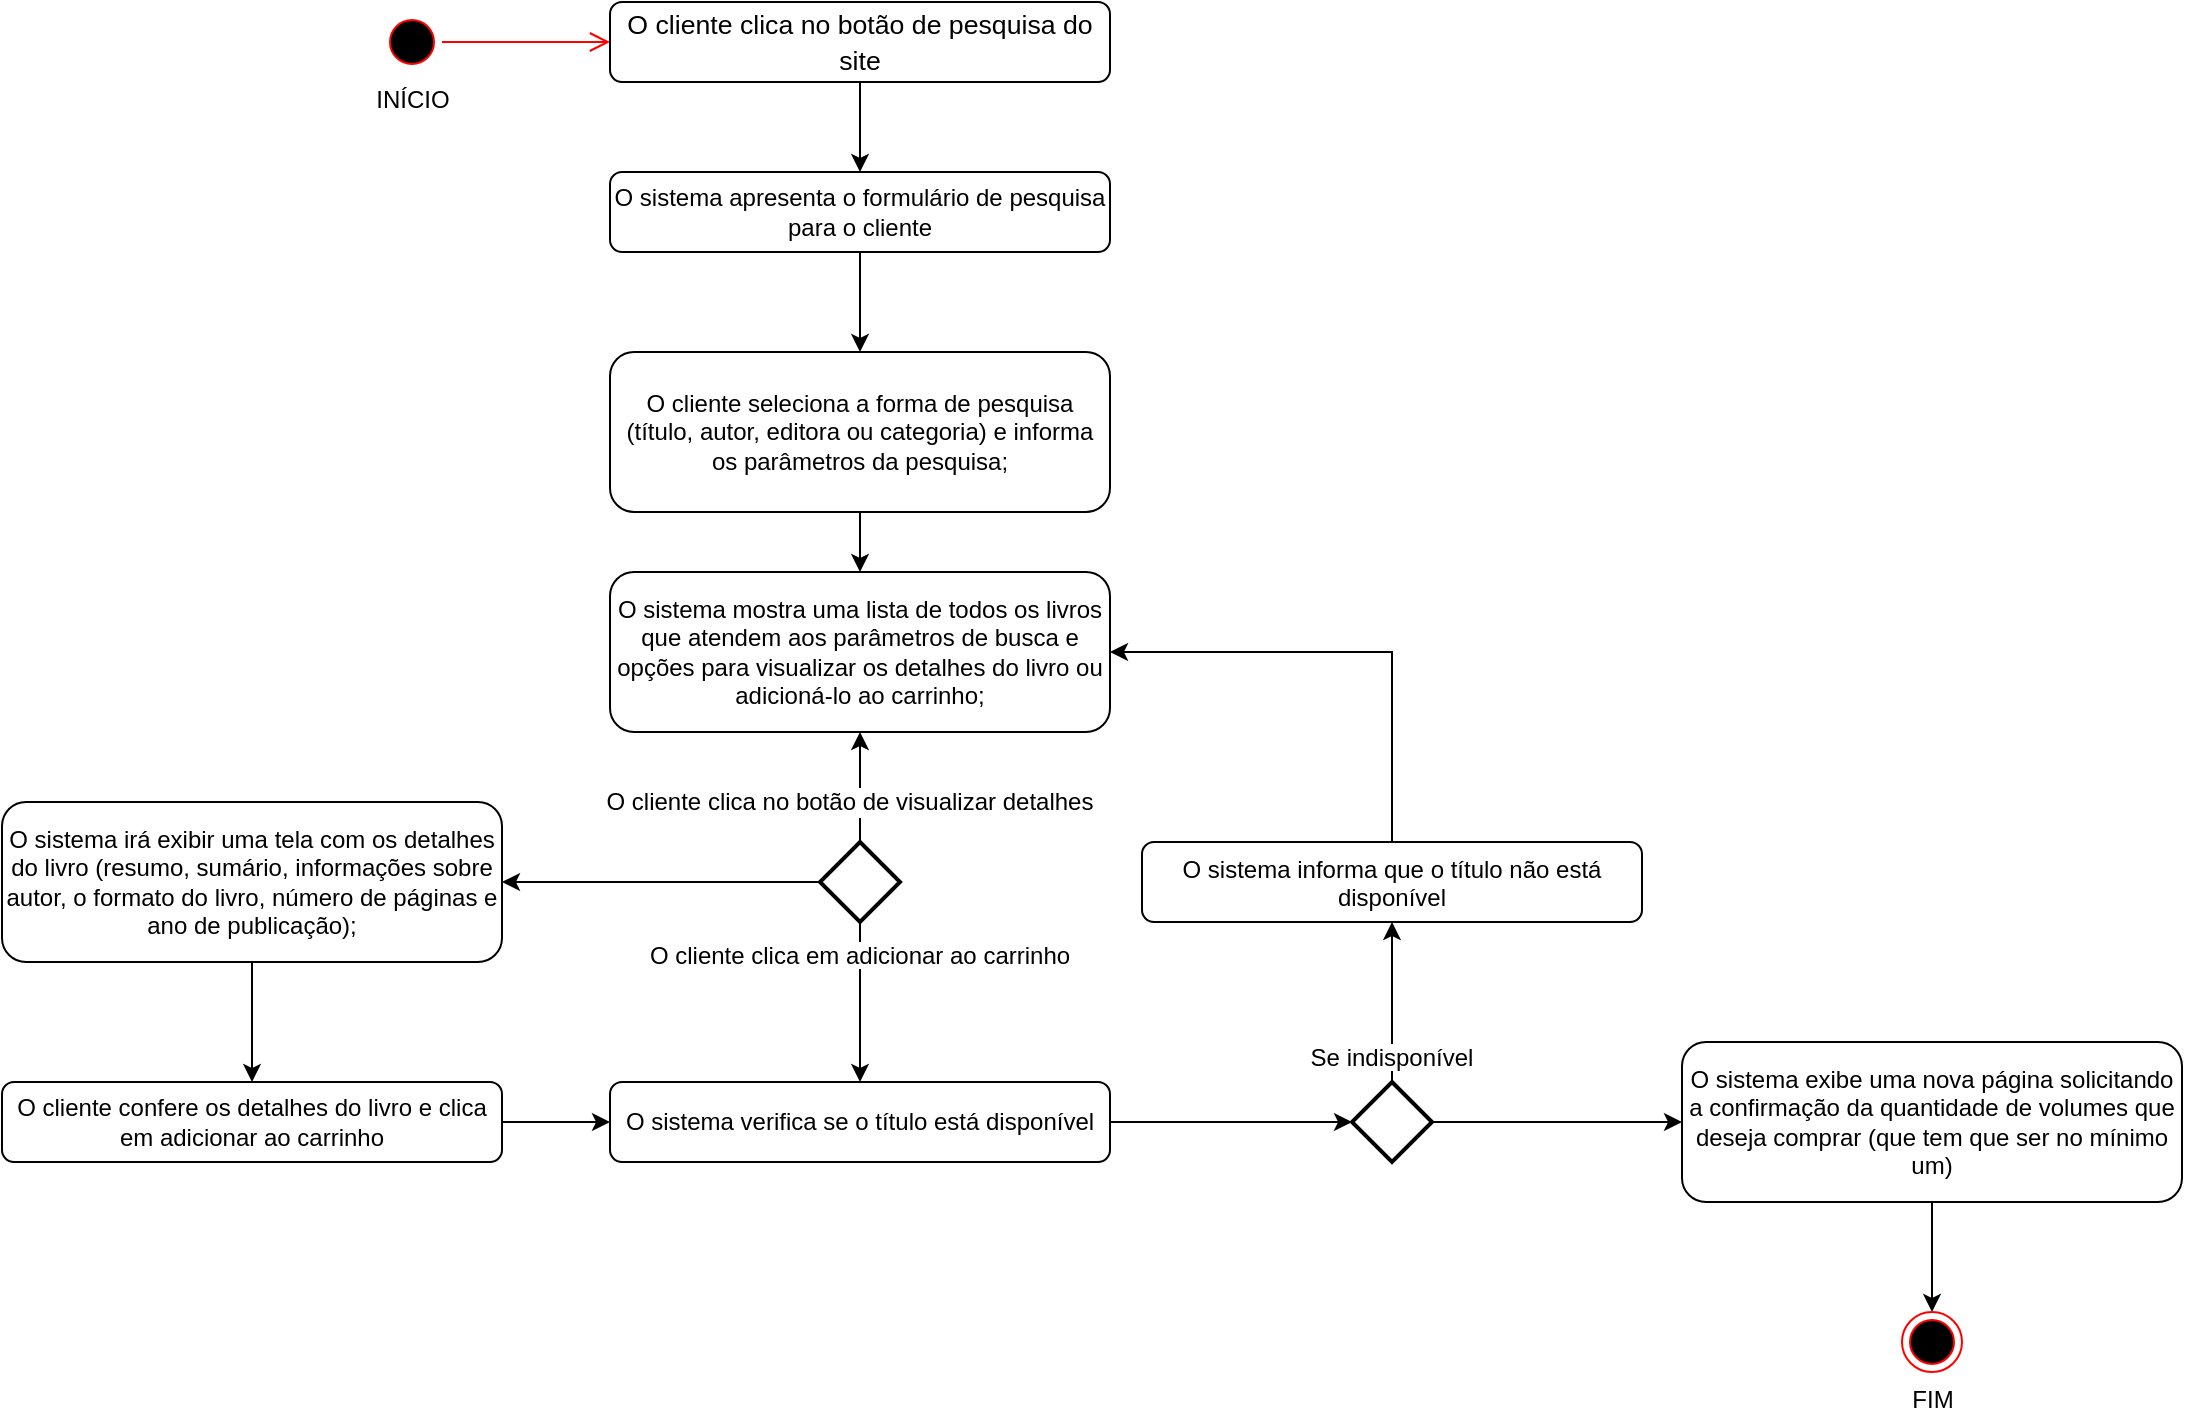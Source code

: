 <mxfile version="21.1.6" type="device">
  <diagram name="Página-1" id="4z89tsGptPQQodIInoYD">
    <mxGraphModel dx="2187" dy="795" grid="1" gridSize="10" guides="1" tooltips="1" connect="1" arrows="1" fold="1" page="1" pageScale="1" pageWidth="827" pageHeight="1169" math="0" shadow="0">
      <root>
        <mxCell id="0" />
        <mxCell id="1" parent="0" />
        <mxCell id="QMWMNx0dkZ8oT64IAFHo-1" value="INÍCIO" style="ellipse;html=1;shape=startState;fillColor=#000000;strokeColor=#ff0000;labelPosition=center;verticalLabelPosition=bottom;align=center;verticalAlign=top;" parent="1" vertex="1">
          <mxGeometry x="60" y="130" width="30" height="30" as="geometry" />
        </mxCell>
        <mxCell id="QMWMNx0dkZ8oT64IAFHo-2" value="" style="edgeStyle=orthogonalEdgeStyle;html=1;verticalAlign=bottom;endArrow=open;endSize=8;strokeColor=#ff0000;rounded=0;entryX=0;entryY=0.5;entryDx=0;entryDy=0;" parent="1" source="QMWMNx0dkZ8oT64IAFHo-1" target="QMWMNx0dkZ8oT64IAFHo-6" edge="1">
          <mxGeometry relative="1" as="geometry">
            <mxPoint x="170" y="145" as="targetPoint" />
          </mxGeometry>
        </mxCell>
        <mxCell id="QMWMNx0dkZ8oT64IAFHo-19" style="edgeStyle=orthogonalEdgeStyle;rounded=0;orthogonalLoop=1;jettySize=auto;html=1;" parent="1" source="QMWMNx0dkZ8oT64IAFHo-6" target="QMWMNx0dkZ8oT64IAFHo-7" edge="1">
          <mxGeometry relative="1" as="geometry" />
        </mxCell>
        <mxCell id="QMWMNx0dkZ8oT64IAFHo-6" value="&lt;span class=&quot;TextRun SCXW67543880 BCX2&quot; style=&quot;font-size: 10pt; line-height: 17.267px; font-family: Arial, &amp;quot;Arial_EmbeddedFont&amp;quot;, &amp;quot;Arial_MSFontService&amp;quot;, sans-serif;&quot; data-contrast=&quot;auto&quot; lang=&quot;PT-BR&quot;&gt;O cliente clica no botão de pesquisa do site&lt;/span&gt;" style="rounded=1;whiteSpace=wrap;html=1;" parent="1" vertex="1">
          <mxGeometry x="174" y="125" width="250" height="40" as="geometry" />
        </mxCell>
        <mxCell id="QMWMNx0dkZ8oT64IAFHo-21" style="edgeStyle=orthogonalEdgeStyle;rounded=0;orthogonalLoop=1;jettySize=auto;html=1;" parent="1" source="QMWMNx0dkZ8oT64IAFHo-7" target="QMWMNx0dkZ8oT64IAFHo-8" edge="1">
          <mxGeometry relative="1" as="geometry" />
        </mxCell>
        <mxCell id="QMWMNx0dkZ8oT64IAFHo-7" value="O sistema apresenta o formulário de pesquisa para o cliente" style="rounded=1;whiteSpace=wrap;html=1;" parent="1" vertex="1">
          <mxGeometry x="174" y="210" width="250" height="40" as="geometry" />
        </mxCell>
        <mxCell id="QMWMNx0dkZ8oT64IAFHo-27" value="" style="edgeStyle=orthogonalEdgeStyle;rounded=0;orthogonalLoop=1;jettySize=auto;html=1;" parent="1" source="QMWMNx0dkZ8oT64IAFHo-8" target="QMWMNx0dkZ8oT64IAFHo-26" edge="1">
          <mxGeometry relative="1" as="geometry" />
        </mxCell>
        <mxCell id="QMWMNx0dkZ8oT64IAFHo-8" value="O cliente seleciona a forma de pesquisa (título, autor, editora ou categoria) e informa os parâmetros da pesquisa;" style="rounded=1;whiteSpace=wrap;html=1;" parent="1" vertex="1">
          <mxGeometry x="174" y="300" width="250" height="80" as="geometry" />
        </mxCell>
        <mxCell id="QMWMNx0dkZ8oT64IAFHo-26" value="O sistema mostra uma lista de todos os livros que atendem aos parâmetros de busca e opções para visualizar os detalhes do livro ou adicioná-lo ao carrinho;" style="rounded=1;whiteSpace=wrap;html=1;" parent="1" vertex="1">
          <mxGeometry x="174" y="410" width="250" height="80" as="geometry" />
        </mxCell>
        <mxCell id="QMWMNx0dkZ8oT64IAFHo-47" value="" style="edgeStyle=orthogonalEdgeStyle;rounded=0;orthogonalLoop=1;jettySize=auto;html=1;" parent="1" source="QMWMNx0dkZ8oT64IAFHo-32" target="QMWMNx0dkZ8oT64IAFHo-46" edge="1">
          <mxGeometry relative="1" as="geometry" />
        </mxCell>
        <mxCell id="QMWMNx0dkZ8oT64IAFHo-32" value="O sistema irá exibir uma tela com os detalhes do livro (resumo, sumário, informações sobre autor, o formato do livro, número de páginas e ano de publicação);" style="whiteSpace=wrap;html=1;rounded=1;" parent="1" vertex="1">
          <mxGeometry x="-130" y="525" width="250" height="80" as="geometry" />
        </mxCell>
        <mxCell id="QMWMNx0dkZ8oT64IAFHo-42" style="edgeStyle=orthogonalEdgeStyle;rounded=0;orthogonalLoop=1;jettySize=auto;html=1;" parent="1" source="QMWMNx0dkZ8oT64IAFHo-35" target="QMWMNx0dkZ8oT64IAFHo-26" edge="1">
          <mxGeometry relative="1" as="geometry" />
        </mxCell>
        <mxCell id="QMWMNx0dkZ8oT64IAFHo-43" style="edgeStyle=orthogonalEdgeStyle;rounded=0;orthogonalLoop=1;jettySize=auto;html=1;" parent="1" source="QMWMNx0dkZ8oT64IAFHo-35" target="QMWMNx0dkZ8oT64IAFHo-32" edge="1">
          <mxGeometry relative="1" as="geometry" />
        </mxCell>
        <mxCell id="pwhrbahI0RL6rLHh86HL-4" style="edgeStyle=orthogonalEdgeStyle;rounded=0;orthogonalLoop=1;jettySize=auto;html=1;" edge="1" parent="1" source="QMWMNx0dkZ8oT64IAFHo-37" target="pwhrbahI0RL6rLHh86HL-2">
          <mxGeometry relative="1" as="geometry" />
        </mxCell>
        <mxCell id="QMWMNx0dkZ8oT64IAFHo-37" value="&lt;font style=&quot;font-size: 12px;&quot;&gt;O sistema exibe uma nova página solicitando a confirmação da quantidade de volumes que deseja comprar (que tem que ser no mínimo um)&lt;/font&gt;" style="rounded=1;whiteSpace=wrap;html=1;strokeWidth=1;spacing=2;fontSize=12;" parent="1" vertex="1">
          <mxGeometry x="710" y="645" width="250" height="80" as="geometry" />
        </mxCell>
        <mxCell id="QMWMNx0dkZ8oT64IAFHo-51" value="" style="edgeStyle=orthogonalEdgeStyle;rounded=0;orthogonalLoop=1;jettySize=auto;html=1;" parent="1" source="QMWMNx0dkZ8oT64IAFHo-35" target="QMWMNx0dkZ8oT64IAFHo-49" edge="1">
          <mxGeometry relative="1" as="geometry" />
        </mxCell>
        <mxCell id="QMWMNx0dkZ8oT64IAFHo-55" style="edgeStyle=orthogonalEdgeStyle;rounded=0;orthogonalLoop=1;jettySize=auto;html=1;" parent="1" source="QMWMNx0dkZ8oT64IAFHo-35" target="QMWMNx0dkZ8oT64IAFHo-54" edge="1">
          <mxGeometry relative="1" as="geometry" />
        </mxCell>
        <mxCell id="QMWMNx0dkZ8oT64IAFHo-35" value="O cliente clica em adicionar ao carrinho" style="strokeWidth=2;shape=mxgraph.flowchart.decision;verticalAlign=top;labelPosition=center;verticalLabelPosition=bottom;align=center;spacing=5;labelBackgroundColor=default;" parent="1" vertex="1">
          <mxGeometry x="279" y="545" width="40" height="40" as="geometry" />
        </mxCell>
        <mxCell id="QMWMNx0dkZ8oT64IAFHo-52" style="edgeStyle=orthogonalEdgeStyle;rounded=0;orthogonalLoop=1;jettySize=auto;html=1;" parent="1" source="QMWMNx0dkZ8oT64IAFHo-46" target="QMWMNx0dkZ8oT64IAFHo-49" edge="1">
          <mxGeometry relative="1" as="geometry" />
        </mxCell>
        <mxCell id="QMWMNx0dkZ8oT64IAFHo-46" value="O cliente confere os detalhes do livro e clica em adicionar ao carrinho" style="rounded=1;whiteSpace=wrap;html=1;" parent="1" vertex="1">
          <mxGeometry x="-130" y="665" width="250" height="40" as="geometry" />
        </mxCell>
        <mxCell id="QMWMNx0dkZ8oT64IAFHo-58" style="edgeStyle=orthogonalEdgeStyle;rounded=0;orthogonalLoop=1;jettySize=auto;html=1;entryX=0;entryY=0.5;entryDx=0;entryDy=0;entryPerimeter=0;" parent="1" source="QMWMNx0dkZ8oT64IAFHo-49" target="QMWMNx0dkZ8oT64IAFHo-57" edge="1">
          <mxGeometry relative="1" as="geometry" />
        </mxCell>
        <mxCell id="QMWMNx0dkZ8oT64IAFHo-49" value="O sistema verifica se o título está disponível" style="whiteSpace=wrap;html=1;rounded=1;strokeWidth=1;spacing=2;" parent="1" vertex="1">
          <mxGeometry x="174" y="665" width="250" height="40" as="geometry" />
        </mxCell>
        <mxCell id="QMWMNx0dkZ8oT64IAFHo-54" value="O cliente clica no botão de visualizar detalhes" style="text;html=1;strokeColor=none;fillColor=none;align=center;verticalAlign=middle;whiteSpace=wrap;rounded=0;labelBackgroundColor=default;" parent="1" vertex="1">
          <mxGeometry x="166" y="510" width="256" height="30" as="geometry" />
        </mxCell>
        <mxCell id="QMWMNx0dkZ8oT64IAFHo-61" value="" style="edgeStyle=orthogonalEdgeStyle;rounded=0;orthogonalLoop=1;jettySize=auto;html=1;" parent="1" source="QMWMNx0dkZ8oT64IAFHo-57" target="QMWMNx0dkZ8oT64IAFHo-60" edge="1">
          <mxGeometry relative="1" as="geometry" />
        </mxCell>
        <mxCell id="QMWMNx0dkZ8oT64IAFHo-62" style="edgeStyle=orthogonalEdgeStyle;rounded=0;orthogonalLoop=1;jettySize=auto;html=1;entryX=0;entryY=0.5;entryDx=0;entryDy=0;" parent="1" source="QMWMNx0dkZ8oT64IAFHo-57" target="QMWMNx0dkZ8oT64IAFHo-37" edge="1">
          <mxGeometry relative="1" as="geometry" />
        </mxCell>
        <mxCell id="QMWMNx0dkZ8oT64IAFHo-57" value="Se indisponível" style="strokeWidth=2;shape=mxgraph.flowchart.decision;verticalAlign=bottom;labelPosition=center;verticalLabelPosition=top;align=center;spacing=5;labelBackgroundColor=default;" parent="1" vertex="1">
          <mxGeometry x="545" y="665" width="40" height="40" as="geometry" />
        </mxCell>
        <mxCell id="QMWMNx0dkZ8oT64IAFHo-63" style="edgeStyle=orthogonalEdgeStyle;rounded=0;orthogonalLoop=1;jettySize=auto;html=1;entryX=1;entryY=0.5;entryDx=0;entryDy=0;exitX=0.5;exitY=0;exitDx=0;exitDy=0;" parent="1" source="QMWMNx0dkZ8oT64IAFHo-60" target="QMWMNx0dkZ8oT64IAFHo-26" edge="1">
          <mxGeometry relative="1" as="geometry" />
        </mxCell>
        <mxCell id="QMWMNx0dkZ8oT64IAFHo-60" value="O sistema informa que o título não está disponível" style="rounded=1;whiteSpace=wrap;html=1;verticalAlign=top;strokeWidth=1;spacing=2;labelBackgroundColor=default;" parent="1" vertex="1">
          <mxGeometry x="440" y="545" width="250" height="40" as="geometry" />
        </mxCell>
        <mxCell id="pwhrbahI0RL6rLHh86HL-2" value="FIM" style="ellipse;html=1;shape=endState;fillColor=#000000;strokeColor=#ff0000;labelPosition=center;verticalLabelPosition=bottom;align=center;verticalAlign=top;" vertex="1" parent="1">
          <mxGeometry x="820" y="780" width="30" height="30" as="geometry" />
        </mxCell>
      </root>
    </mxGraphModel>
  </diagram>
</mxfile>
